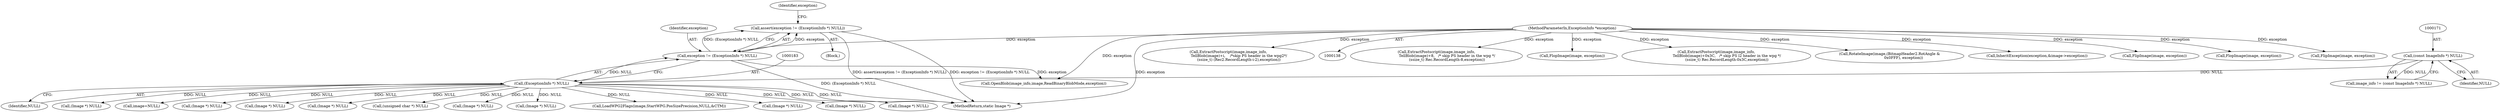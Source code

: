 digraph "0_ImageMagick_d9b2209a69ee90d8df81fb124eb66f593eb9f599_0@API" {
"1000179" [label="(Call,assert(exception != (ExceptionInfo *) NULL))"];
"1000180" [label="(Call,exception != (ExceptionInfo *) NULL)"];
"1000140" [label="(MethodParameterIn,ExceptionInfo *exception)"];
"1000182" [label="(Call,(ExceptionInfo *) NULL)"];
"1000170" [label="(Call,(const ImageInfo *) NULL)"];
"1001721" [label="(Call,(Image *) NULL)"];
"1001111" [label="(Call,(Image *) NULL)"];
"1000179" [label="(Call,assert(exception != (ExceptionInfo *) NULL))"];
"1000574" [label="(Call,ExtractPostscript(image,image_info,\n                  TellBlob(image)+8,   /* skip PS header in the wpg */\n                  (ssize_t) Rec.RecordLength-8,exception))"];
"1001780" [label="(Call,LoadWPG2Flags(image,StartWPG.PosSizePrecision,NULL,&CTM))"];
"1001653" [label="(Call,(Image *) NULL)"];
"1001692" [label="(Call,(Image *) NULL)"];
"1000172" [label="(Identifier,NULL)"];
"1001036" [label="(Call,FlopImage(image, exception))"];
"1001582" [label="(Call,(unsigned char *) NULL)"];
"1001172" [label="(Call,ExtractPostscript(image,image_info,\n                  TellBlob(image)+0x3C,   /* skip PS l2 header in the wpg */\n                  (ssize_t) Rec.RecordLength-0x3C,exception))"];
"1000180" [label="(Call,exception != (ExceptionInfo *) NULL)"];
"1000140" [label="(MethodParameterIn,ExceptionInfo *exception)"];
"1001914" [label="(MethodReturn,static Image *)"];
"1001100" [label="(Call,RotateImage(image,(BitmapHeader2.RotAngle &\n                        0x0FFF), exception))"];
"1000168" [label="(Call,image_info != (const ImageInfo *) NULL)"];
"1001140" [label="(Call,(Image *) NULL)"];
"1001813" [label="(Call,InheritException(exception,&image->exception))"];
"1000220" [label="(Call,(Image *) NULL)"];
"1000205" [label="(Call,OpenBlob(image_info,image,ReadBinaryBlobMode,exception))"];
"1001074" [label="(Call,(Image *) NULL)"];
"1000188" [label="(Identifier,exception)"];
"1000181" [label="(Identifier,exception)"];
"1000184" [label="(Identifier,NULL)"];
"1001842" [label="(Call,(Image *) NULL)"];
"1001836" [label="(Call,image=NULL)"];
"1000182" [label="(Call,(ExceptionInfo *) NULL)"];
"1000141" [label="(Block,)"];
"1001686" [label="(Call,FlipImage(image, exception))"];
"1001647" [label="(Call,FlopImage(image, exception))"];
"1001042" [label="(Call,(Image *) NULL)"];
"1000170" [label="(Call,(const ImageInfo *) NULL)"];
"1001068" [label="(Call,FlipImage(image, exception))"];
"1001759" [label="(Call,ExtractPostscript(image,image_info,\n                  TellBlob(image)+i,    /*skip PS header in the wpg2*/\n                  (ssize_t) (Rec2.RecordLength-i-2),exception))"];
"1000179" -> "1000141"  [label="AST: "];
"1000179" -> "1000180"  [label="CFG: "];
"1000180" -> "1000179"  [label="AST: "];
"1000188" -> "1000179"  [label="CFG: "];
"1000179" -> "1001914"  [label="DDG: assert(exception != (ExceptionInfo *) NULL)"];
"1000179" -> "1001914"  [label="DDG: exception != (ExceptionInfo *) NULL"];
"1000180" -> "1000179"  [label="DDG: exception"];
"1000180" -> "1000179"  [label="DDG: (ExceptionInfo *) NULL"];
"1000180" -> "1000182"  [label="CFG: "];
"1000181" -> "1000180"  [label="AST: "];
"1000182" -> "1000180"  [label="AST: "];
"1000180" -> "1001914"  [label="DDG: (ExceptionInfo *) NULL"];
"1000140" -> "1000180"  [label="DDG: exception"];
"1000182" -> "1000180"  [label="DDG: NULL"];
"1000180" -> "1000205"  [label="DDG: exception"];
"1000140" -> "1000138"  [label="AST: "];
"1000140" -> "1001914"  [label="DDG: exception"];
"1000140" -> "1000205"  [label="DDG: exception"];
"1000140" -> "1000574"  [label="DDG: exception"];
"1000140" -> "1001036"  [label="DDG: exception"];
"1000140" -> "1001068"  [label="DDG: exception"];
"1000140" -> "1001100"  [label="DDG: exception"];
"1000140" -> "1001172"  [label="DDG: exception"];
"1000140" -> "1001647"  [label="DDG: exception"];
"1000140" -> "1001686"  [label="DDG: exception"];
"1000140" -> "1001759"  [label="DDG: exception"];
"1000140" -> "1001813"  [label="DDG: exception"];
"1000182" -> "1000184"  [label="CFG: "];
"1000183" -> "1000182"  [label="AST: "];
"1000184" -> "1000182"  [label="AST: "];
"1000182" -> "1001914"  [label="DDG: NULL"];
"1000170" -> "1000182"  [label="DDG: NULL"];
"1000182" -> "1000220"  [label="DDG: NULL"];
"1000182" -> "1001042"  [label="DDG: NULL"];
"1000182" -> "1001074"  [label="DDG: NULL"];
"1000182" -> "1001111"  [label="DDG: NULL"];
"1000182" -> "1001140"  [label="DDG: NULL"];
"1000182" -> "1001582"  [label="DDG: NULL"];
"1000182" -> "1001653"  [label="DDG: NULL"];
"1000182" -> "1001692"  [label="DDG: NULL"];
"1000182" -> "1001721"  [label="DDG: NULL"];
"1000182" -> "1001780"  [label="DDG: NULL"];
"1000182" -> "1001836"  [label="DDG: NULL"];
"1000182" -> "1001842"  [label="DDG: NULL"];
"1000170" -> "1000168"  [label="AST: "];
"1000170" -> "1000172"  [label="CFG: "];
"1000171" -> "1000170"  [label="AST: "];
"1000172" -> "1000170"  [label="AST: "];
"1000168" -> "1000170"  [label="CFG: "];
"1000170" -> "1000168"  [label="DDG: NULL"];
}
